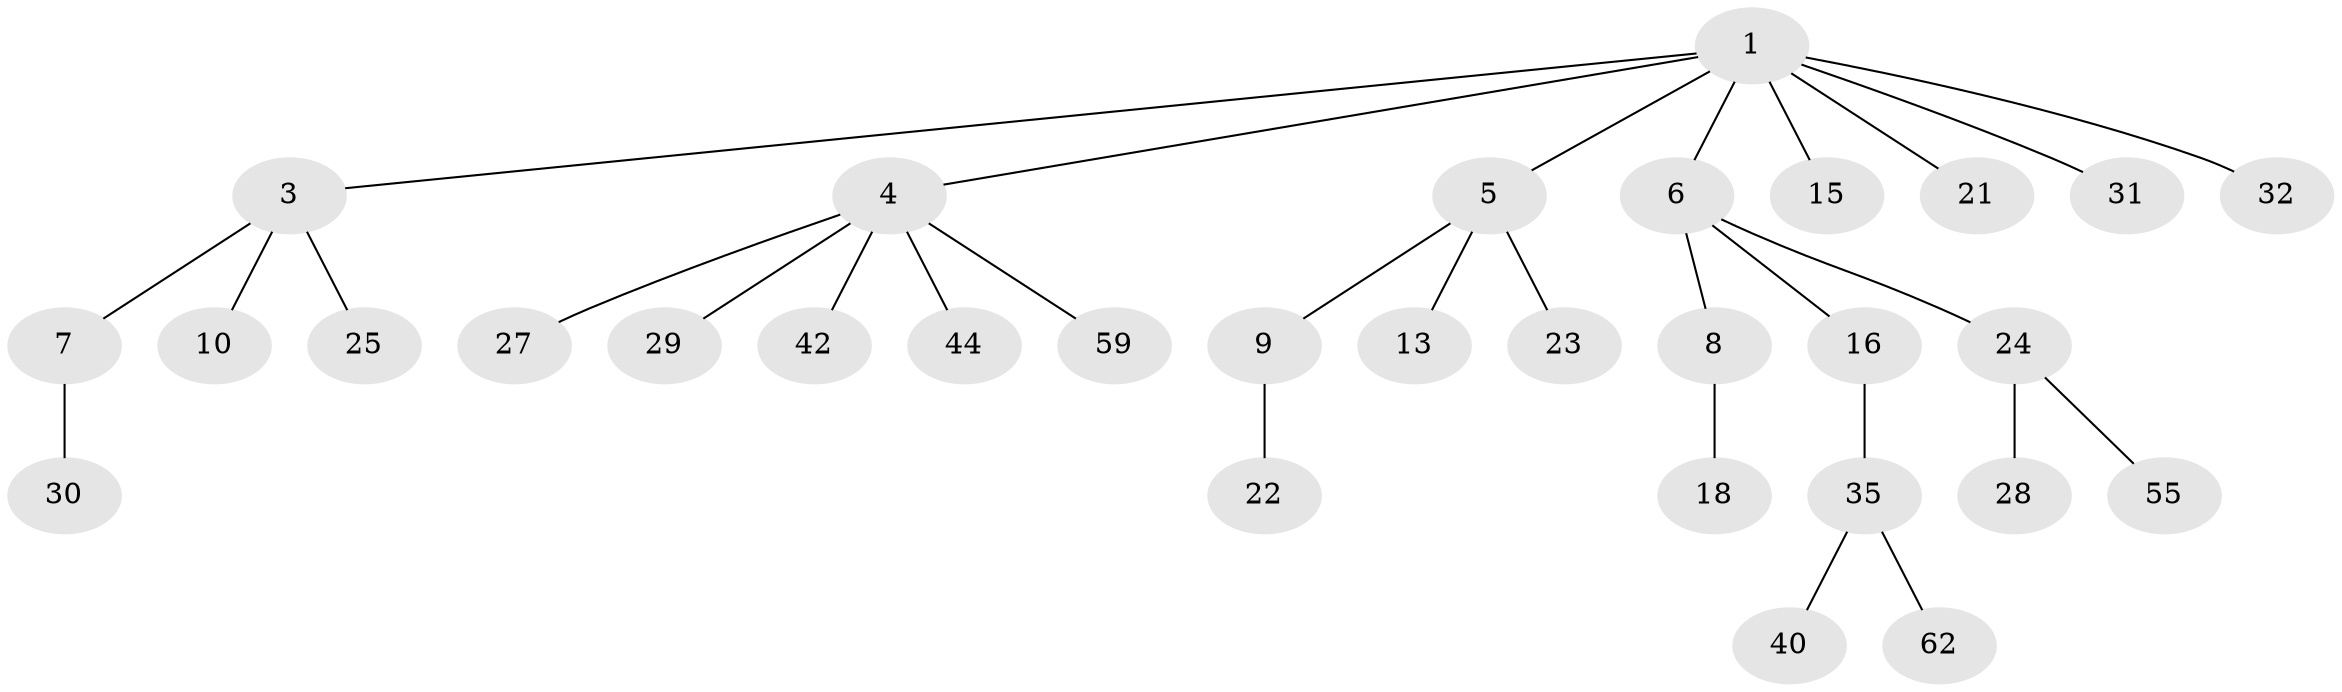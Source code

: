 // original degree distribution, {7: 0.016129032258064516, 3: 0.11290322580645161, 5: 0.016129032258064516, 4: 0.04838709677419355, 6: 0.03225806451612903, 2: 0.27419354838709675, 1: 0.5}
// Generated by graph-tools (version 1.1) at 2025/15/03/09/25 04:15:40]
// undirected, 31 vertices, 30 edges
graph export_dot {
graph [start="1"]
  node [color=gray90,style=filled];
  1 [super="+2"];
  3 [super="+12+20"];
  4 [super="+33"];
  5 [super="+14+58"];
  6 [super="+11"];
  7;
  8;
  9;
  10 [super="+34"];
  13 [super="+19"];
  15;
  16 [super="+41+50+38+36"];
  18 [super="+51+56"];
  21;
  22 [super="+48"];
  23;
  24;
  25;
  27;
  28 [super="+37"];
  29 [super="+57"];
  30;
  31;
  32 [super="+52"];
  35;
  40;
  42;
  44;
  55;
  59;
  62;
  1 -- 3;
  1 -- 6;
  1 -- 15;
  1 -- 21;
  1 -- 31;
  1 -- 32;
  1 -- 4;
  1 -- 5;
  3 -- 7;
  3 -- 10;
  3 -- 25;
  4 -- 27;
  4 -- 29;
  4 -- 42;
  4 -- 59;
  4 -- 44;
  5 -- 9;
  5 -- 13;
  5 -- 23;
  6 -- 8;
  6 -- 16;
  6 -- 24;
  7 -- 30;
  8 -- 18;
  9 -- 22;
  16 -- 35;
  24 -- 28;
  24 -- 55;
  35 -- 40;
  35 -- 62;
}
